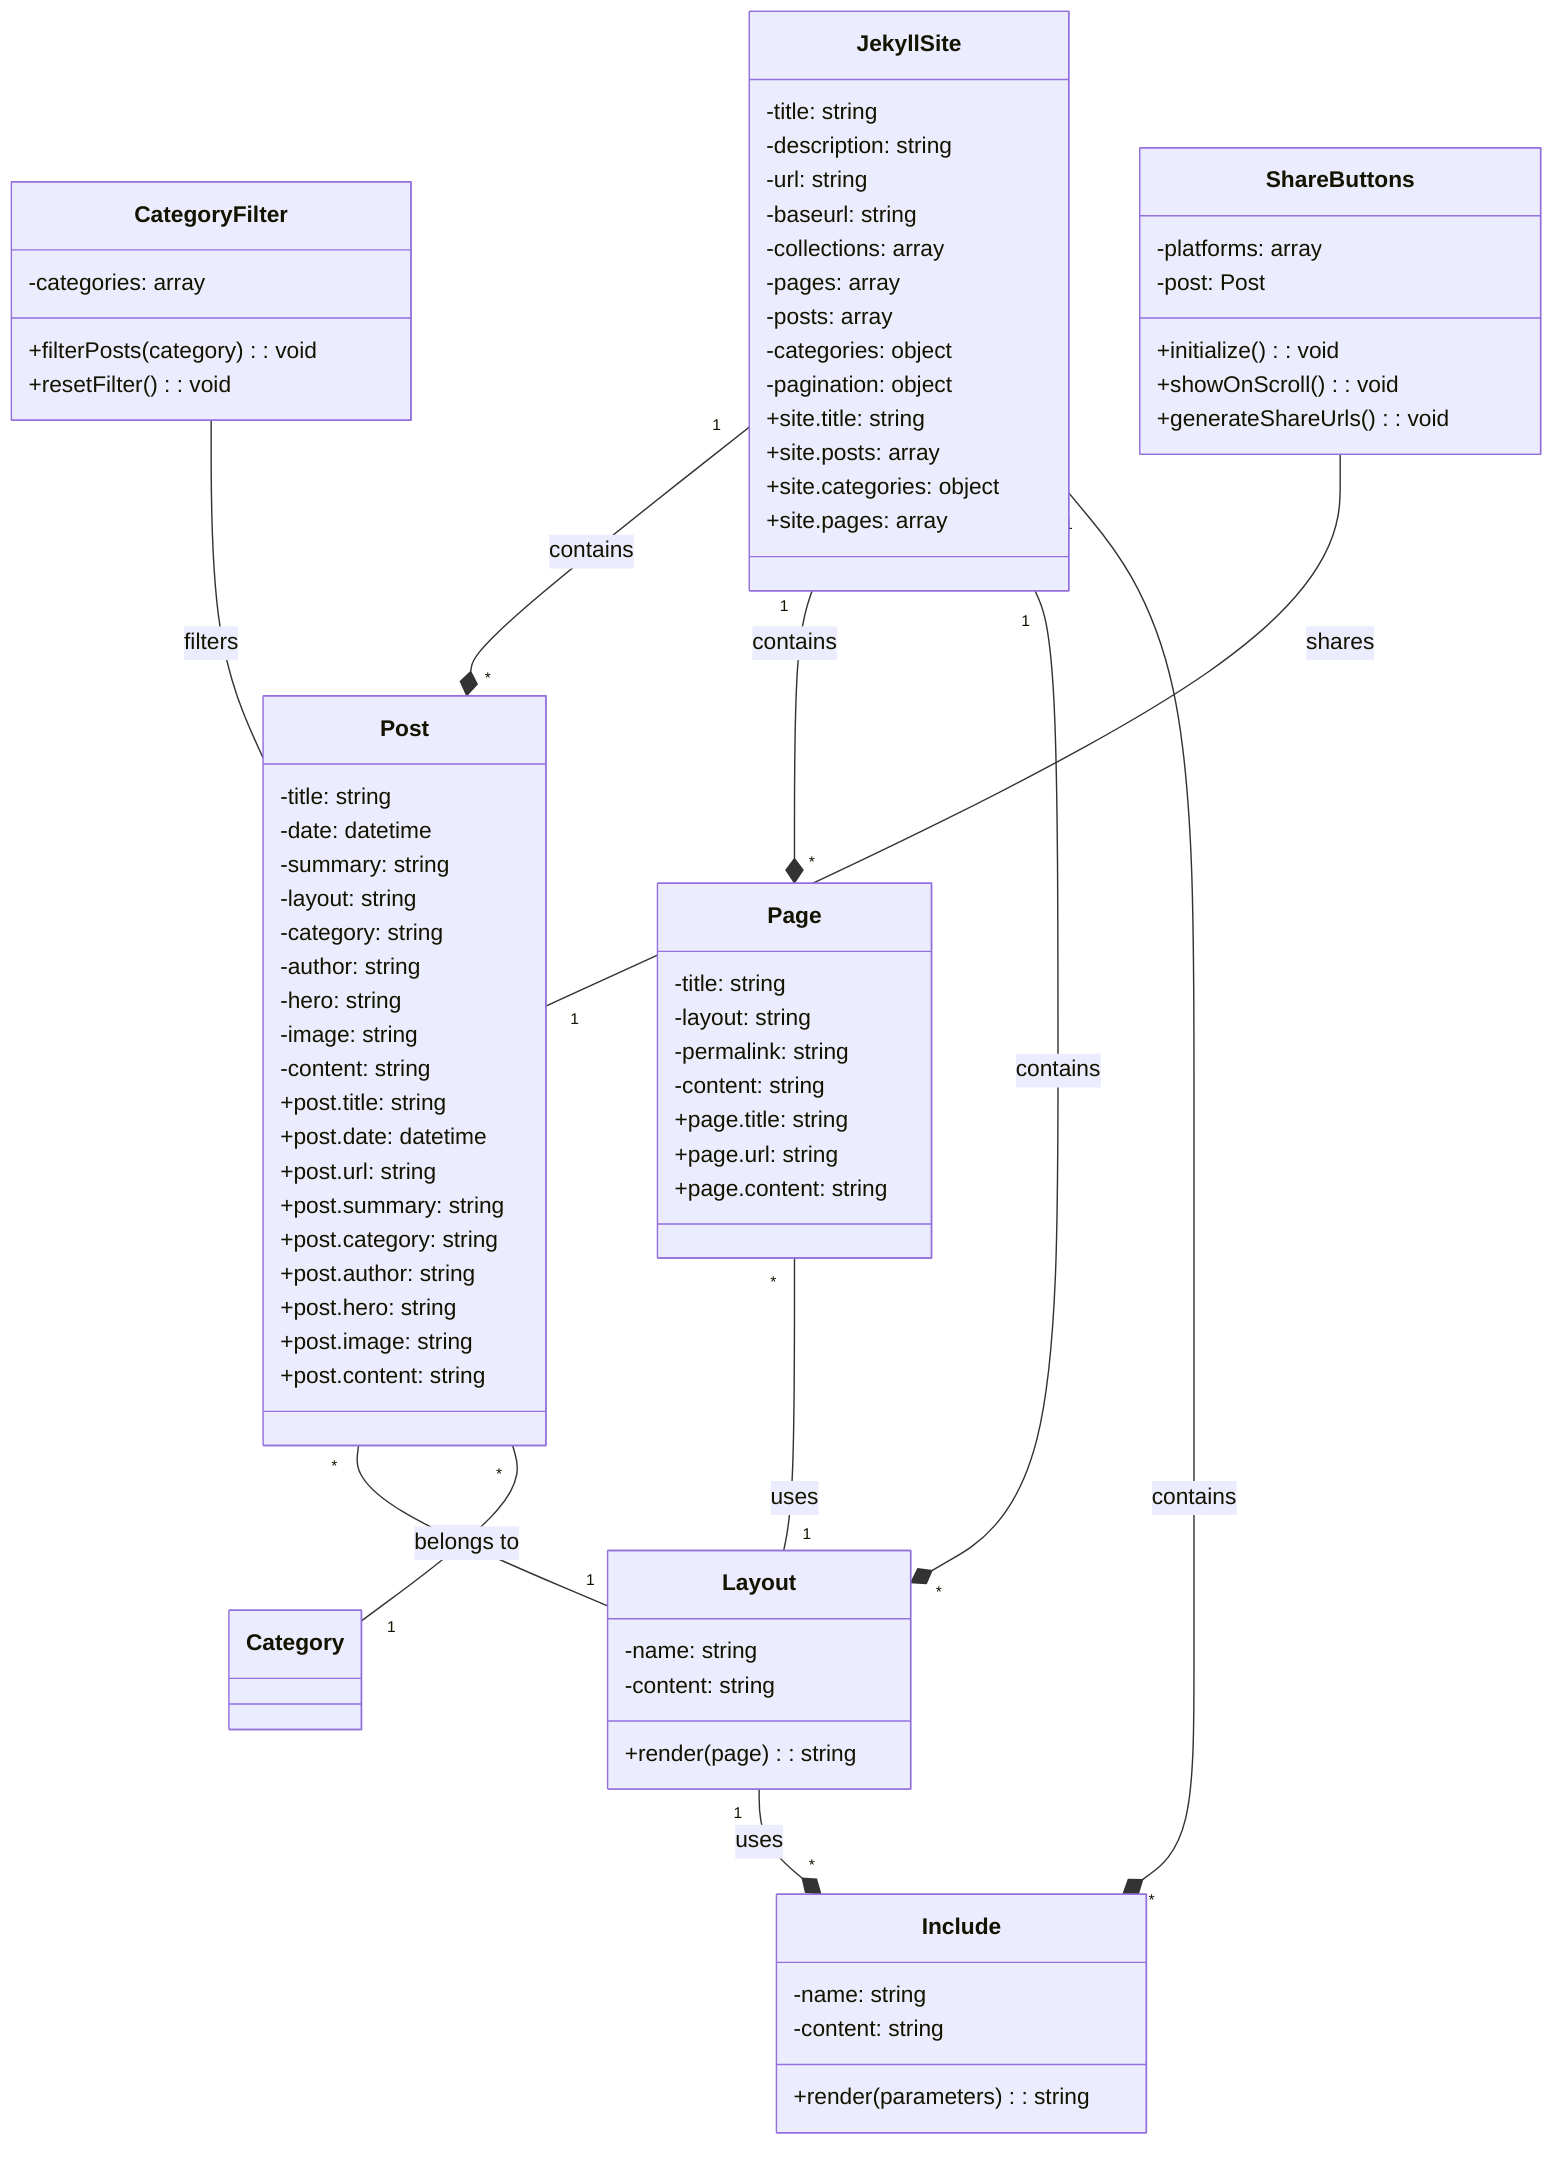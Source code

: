 classDiagram
    class JekyllSite {
        -title: string
        -description: string
        -url: string
        -baseurl: string
        -collections: array
        -pages: array
        -posts: array
        -categories: object
        -pagination: object
        +site.title: string
        +site.posts: array
        +site.categories: object
        +site.pages: array
    }
    
    class Post {
        -title: string
        -date: datetime
        -summary: string
        -layout: string
        -category: string
        -author: string
        -hero: string
        -image: string
        -content: string
        +post.title: string
        +post.date: datetime
        +post.url: string
        +post.summary: string
        +post.category: string
        +post.author: string
        +post.hero: string
        +post.image: string
        +post.content: string
    }
    
    class Page {
        -title: string
        -layout: string
        -permalink: string
        -content: string
        +page.title: string
        +page.url: string
        +page.content: string
    }
    
    class Layout {
        -name: string
        -content: string
        +render(page): string
    }
    
    class Include {
        -name: string
        -content: string
        +render(parameters): string
    }
    
    class CategoryFilter {
        -categories: array
        +filterPosts(category): void
        +resetFilter(): void
    }
    
    class ShareButtons {
        -platforms: array
        -post: Post
        +initialize(): void
        +showOnScroll(): void
        +generateShareUrls(): void
    }
    
    JekyllSite "1" --* "*" Post: contains
    JekyllSite "1" --* "*" Page: contains
    JekyllSite "1" --* "*" Layout: contains
    JekyllSite "1" --* "*" Include: contains
    Layout "1" --* "*" Include: uses
    Post "*" -- "1" Layout: uses
    Page "*" -- "1" Layout: uses
    Post "*" -- "1" Category: belongs to
    CategoryFilter -- "*" Post: filters
    ShareButtons -- "1" Post: shares